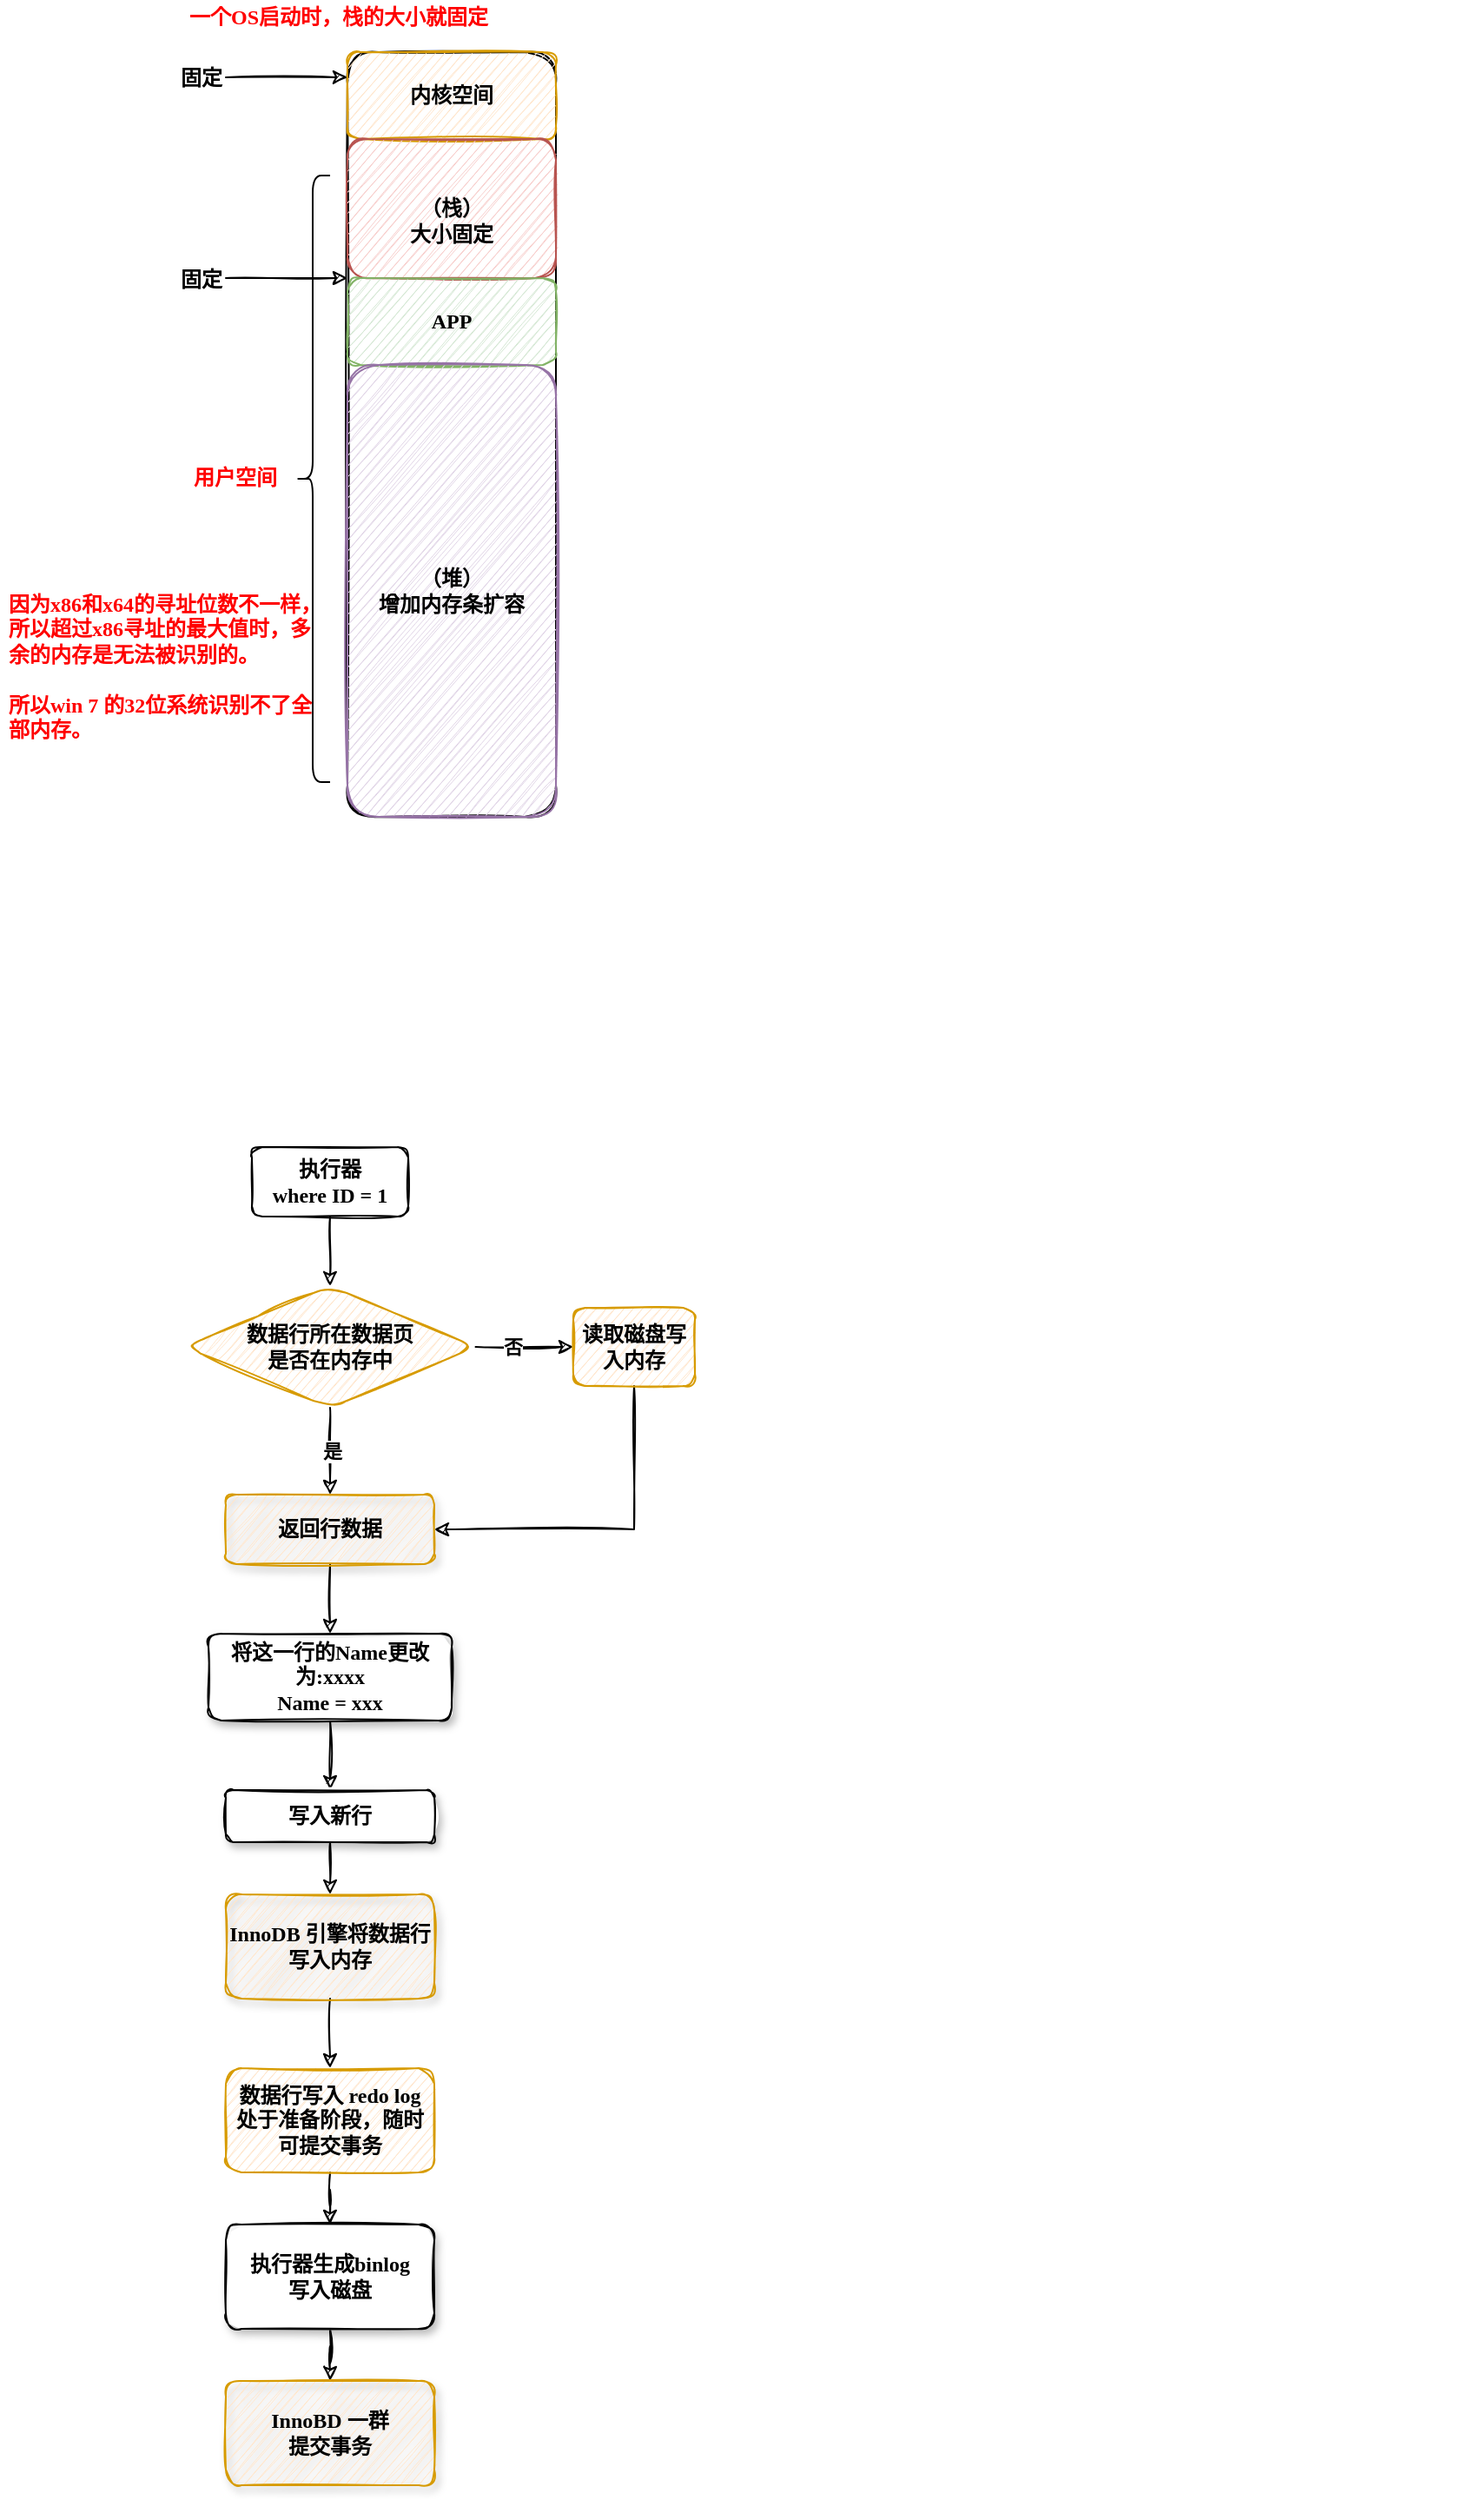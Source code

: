 <mxfile version="20.2.3" type="github">
  <diagram id="U1LVoXLxvBi8Ed-0ENzQ" name="第 1 页">
    <mxGraphModel dx="1422" dy="754" grid="1" gridSize="10" guides="1" tooltips="1" connect="1" arrows="1" fold="1" page="1" pageScale="1" pageWidth="827" pageHeight="1169" math="0" shadow="0">
      <root>
        <mxCell id="0" />
        <mxCell id="1" parent="0" />
        <mxCell id="MNq_9mxY0FYkvYf2XoQl-1" value="" style="rounded=1;whiteSpace=wrap;html=1;sketch=1;fontFamily=Comic Sans MS;fontStyle=1" vertex="1" parent="1">
          <mxGeometry x="290" y="180" width="120" height="440" as="geometry" />
        </mxCell>
        <mxCell id="MNq_9mxY0FYkvYf2XoQl-2" value="内核空间" style="rounded=1;whiteSpace=wrap;html=1;sketch=1;fillColor=#ffe6cc;strokeColor=#d79b00;fontFamily=Comic Sans MS;fontStyle=1" vertex="1" parent="1">
          <mxGeometry x="290" y="180" width="120" height="50" as="geometry" />
        </mxCell>
        <mxCell id="MNq_9mxY0FYkvYf2XoQl-3" value="&lt;br&gt;（栈）&lt;br&gt;大小固定" style="rounded=1;whiteSpace=wrap;html=1;sketch=1;fontFamily=Comic Sans MS;fontStyle=1;fillColor=#f8cecc;strokeColor=#b85450;" vertex="1" parent="1">
          <mxGeometry x="290" y="230" width="120" height="80" as="geometry" />
        </mxCell>
        <mxCell id="MNq_9mxY0FYkvYf2XoQl-4" value="APP" style="rounded=1;whiteSpace=wrap;html=1;sketch=1;fontFamily=Comic Sans MS;fontStyle=1;fillColor=#d5e8d4;strokeColor=#82b366;" vertex="1" parent="1">
          <mxGeometry x="290" y="310" width="120" height="50" as="geometry" />
        </mxCell>
        <mxCell id="MNq_9mxY0FYkvYf2XoQl-5" value="（堆）&lt;br&gt;增加内存条扩容" style="rounded=1;whiteSpace=wrap;html=1;sketch=1;fontFamily=Comic Sans MS;fontStyle=1;fillColor=#e1d5e7;strokeColor=#9673a6;" vertex="1" parent="1">
          <mxGeometry x="290" y="360" width="120" height="260" as="geometry" />
        </mxCell>
        <mxCell id="MNq_9mxY0FYkvYf2XoQl-6" value="" style="shape=image;verticalLabelPosition=bottom;labelBackgroundColor=default;verticalAlign=top;aspect=fixed;imageAspect=0;image=https://pic1.zhimg.com/v2-449604d2b17cfeb9f15354ebb5ca3158_r.jpg;" vertex="1" parent="1">
          <mxGeometry x="414" y="178" width="520" height="442" as="geometry" />
        </mxCell>
        <mxCell id="MNq_9mxY0FYkvYf2XoQl-8" value="" style="endArrow=classic;html=1;rounded=0;sketch=1;fontFamily=Comic Sans MS;fontStyle=1" edge="1" parent="1">
          <mxGeometry width="50" height="50" relative="1" as="geometry">
            <mxPoint x="220" y="310" as="sourcePoint" />
            <mxPoint x="290" y="310" as="targetPoint" />
          </mxGeometry>
        </mxCell>
        <mxCell id="MNq_9mxY0FYkvYf2XoQl-9" value="固定" style="text;html=1;strokeColor=none;fillColor=none;align=center;verticalAlign=middle;whiteSpace=wrap;rounded=0;sketch=1;fontFamily=Comic Sans MS;fontStyle=1" vertex="1" parent="1">
          <mxGeometry x="176" y="296" width="60" height="30" as="geometry" />
        </mxCell>
        <mxCell id="MNq_9mxY0FYkvYf2XoQl-10" value="一个OS启动时，栈的大小就固定" style="text;html=1;strokeColor=none;fillColor=none;align=center;verticalAlign=middle;whiteSpace=wrap;rounded=0;fontStyle=1;fontColor=#FF0000;sketch=1;fontFamily=Comic Sans MS;" vertex="1" parent="1">
          <mxGeometry x="160" y="150" width="250" height="20" as="geometry" />
        </mxCell>
        <mxCell id="MNq_9mxY0FYkvYf2XoQl-11" value="固定" style="text;html=1;strokeColor=none;fillColor=none;align=center;verticalAlign=middle;whiteSpace=wrap;rounded=0;sketch=1;fontFamily=Comic Sans MS;fontStyle=1" vertex="1" parent="1">
          <mxGeometry x="176" y="180" width="60" height="30" as="geometry" />
        </mxCell>
        <mxCell id="MNq_9mxY0FYkvYf2XoQl-12" value="" style="endArrow=classic;html=1;rounded=0;sketch=1;fontFamily=Comic Sans MS;fontStyle=1" edge="1" parent="1">
          <mxGeometry width="50" height="50" relative="1" as="geometry">
            <mxPoint x="220" y="194.5" as="sourcePoint" />
            <mxPoint x="290" y="194.5" as="targetPoint" />
          </mxGeometry>
        </mxCell>
        <mxCell id="MNq_9mxY0FYkvYf2XoQl-13" value="&lt;h1&gt;&lt;br&gt;&lt;/h1&gt;&lt;div&gt;因为x86和x64的寻址位数不一样，所以超过x86寻址的最大值时，多余的内存是无法被识别的。&lt;/div&gt;&lt;div&gt;&lt;br&gt;&lt;/div&gt;&lt;div&gt;所以win 7 的32位系统识别不了全部内存。&lt;/div&gt;" style="text;html=1;strokeColor=none;fillColor=none;spacing=5;spacingTop=-20;whiteSpace=wrap;overflow=hidden;rounded=0;fontFamily=Comic Sans MS;fontColor=#FF0000;fontStyle=1" vertex="1" parent="1">
          <mxGeometry x="90" y="440" width="190" height="150" as="geometry" />
        </mxCell>
        <mxCell id="MNq_9mxY0FYkvYf2XoQl-14" value="" style="shape=curlyBracket;whiteSpace=wrap;html=1;rounded=1;fontFamily=Comic Sans MS;fontColor=#FF0000;" vertex="1" parent="1">
          <mxGeometry x="260" y="251" width="20" height="349" as="geometry" />
        </mxCell>
        <mxCell id="MNq_9mxY0FYkvYf2XoQl-15" value="用户空间" style="text;html=1;align=center;verticalAlign=middle;resizable=0;points=[];autosize=1;strokeColor=none;fillColor=none;fontFamily=Comic Sans MS;fontColor=#FF0000;fontStyle=1" vertex="1" parent="1">
          <mxGeometry x="190" y="410" width="70" height="30" as="geometry" />
        </mxCell>
        <mxCell id="MNq_9mxY0FYkvYf2XoQl-21" style="edgeStyle=orthogonalEdgeStyle;rounded=0;sketch=1;orthogonalLoop=1;jettySize=auto;html=1;exitX=0.5;exitY=1;exitDx=0;exitDy=0;entryX=0.5;entryY=0;entryDx=0;entryDy=0;fontFamily=Comic Sans MS;fontColor=#000000;fontStyle=1" edge="1" parent="1" source="MNq_9mxY0FYkvYf2XoQl-16" target="MNq_9mxY0FYkvYf2XoQl-17">
          <mxGeometry relative="1" as="geometry" />
        </mxCell>
        <mxCell id="MNq_9mxY0FYkvYf2XoQl-16" value="执行器&lt;br&gt;where ID = 1" style="rounded=1;whiteSpace=wrap;html=1;fontFamily=Comic Sans MS;fontColor=#000000;fontStyle=1;shadow=0;sketch=1;" vertex="1" parent="1">
          <mxGeometry x="235" y="810" width="90" height="40" as="geometry" />
        </mxCell>
        <mxCell id="MNq_9mxY0FYkvYf2XoQl-19" style="edgeStyle=orthogonalEdgeStyle;rounded=0;sketch=1;orthogonalLoop=1;jettySize=auto;html=1;exitX=1;exitY=0.5;exitDx=0;exitDy=0;entryX=0;entryY=0.5;entryDx=0;entryDy=0;fontFamily=Comic Sans MS;fontColor=#000000;fontStyle=1" edge="1" parent="1" source="MNq_9mxY0FYkvYf2XoQl-17" target="MNq_9mxY0FYkvYf2XoQl-18">
          <mxGeometry relative="1" as="geometry" />
        </mxCell>
        <mxCell id="MNq_9mxY0FYkvYf2XoQl-20" value="否" style="edgeLabel;html=1;align=center;verticalAlign=middle;resizable=0;points=[];fontFamily=Comic Sans MS;fontColor=#000000;fontStyle=1" vertex="1" connectable="0" parent="MNq_9mxY0FYkvYf2XoQl-19">
          <mxGeometry x="-0.265" relative="1" as="geometry">
            <mxPoint as="offset" />
          </mxGeometry>
        </mxCell>
        <mxCell id="MNq_9mxY0FYkvYf2XoQl-22" value="是" style="edgeStyle=orthogonalEdgeStyle;rounded=0;sketch=1;orthogonalLoop=1;jettySize=auto;html=1;exitX=0.5;exitY=1;exitDx=0;exitDy=0;fontFamily=Comic Sans MS;fontColor=#000000;fontStyle=1" edge="1" parent="1" source="MNq_9mxY0FYkvYf2XoQl-17">
          <mxGeometry relative="1" as="geometry">
            <mxPoint x="280" y="1010" as="targetPoint" />
          </mxGeometry>
        </mxCell>
        <mxCell id="MNq_9mxY0FYkvYf2XoQl-17" value="数据行所在数据页&lt;br&gt;是否在内存中" style="rhombus;whiteSpace=wrap;html=1;fontFamily=Comic Sans MS;fontStyle=1;fillColor=#ffe6cc;strokeColor=#d79b00;shadow=0;sketch=1;rounded=1;" vertex="1" parent="1">
          <mxGeometry x="196.25" y="890" width="167.5" height="70" as="geometry" />
        </mxCell>
        <mxCell id="MNq_9mxY0FYkvYf2XoQl-24" style="edgeStyle=orthogonalEdgeStyle;rounded=0;sketch=1;orthogonalLoop=1;jettySize=auto;html=1;exitX=0.5;exitY=1;exitDx=0;exitDy=0;fontFamily=Comic Sans MS;fontColor=#000000;entryX=1;entryY=0.5;entryDx=0;entryDy=0;fontStyle=1" edge="1" parent="1" source="MNq_9mxY0FYkvYf2XoQl-18" target="MNq_9mxY0FYkvYf2XoQl-23">
          <mxGeometry relative="1" as="geometry">
            <mxPoint x="390" y="1070" as="targetPoint" />
          </mxGeometry>
        </mxCell>
        <mxCell id="MNq_9mxY0FYkvYf2XoQl-18" value="读取磁盘写入内存" style="rounded=1;whiteSpace=wrap;html=1;fontFamily=Comic Sans MS;fontStyle=1;fillColor=#ffe6cc;strokeColor=#d79b00;shadow=0;sketch=1;" vertex="1" parent="1">
          <mxGeometry x="420" y="902.5" width="70" height="45" as="geometry" />
        </mxCell>
        <mxCell id="MNq_9mxY0FYkvYf2XoQl-27" style="edgeStyle=orthogonalEdgeStyle;rounded=0;sketch=1;orthogonalLoop=1;jettySize=auto;html=1;exitX=0.5;exitY=1;exitDx=0;exitDy=0;entryX=0.5;entryY=0;entryDx=0;entryDy=0;fontFamily=Comic Sans MS;fontColor=#000000;fontStyle=1" edge="1" parent="1" source="MNq_9mxY0FYkvYf2XoQl-23" target="MNq_9mxY0FYkvYf2XoQl-25">
          <mxGeometry relative="1" as="geometry" />
        </mxCell>
        <mxCell id="MNq_9mxY0FYkvYf2XoQl-23" value="返回行数据" style="rounded=1;whiteSpace=wrap;html=1;fontFamily=Comic Sans MS;fontStyle=1;fillColor=#ffe6cc;strokeColor=#d79b00;shadow=1;sketch=1;" vertex="1" parent="1">
          <mxGeometry x="220" y="1010" width="120" height="40" as="geometry" />
        </mxCell>
        <mxCell id="MNq_9mxY0FYkvYf2XoQl-29" style="edgeStyle=orthogonalEdgeStyle;rounded=0;sketch=1;orthogonalLoop=1;jettySize=auto;html=1;exitX=0.5;exitY=1;exitDx=0;exitDy=0;entryX=0.5;entryY=0;entryDx=0;entryDy=0;fontFamily=Comic Sans MS;fontColor=#000000;fontStyle=1" edge="1" parent="1" source="MNq_9mxY0FYkvYf2XoQl-25" target="MNq_9mxY0FYkvYf2XoQl-28">
          <mxGeometry relative="1" as="geometry" />
        </mxCell>
        <mxCell id="MNq_9mxY0FYkvYf2XoQl-25" value="将这一行的Name更改为:xxxx&lt;br&gt;Name = xxx" style="rounded=1;whiteSpace=wrap;html=1;fontFamily=Comic Sans MS;fontColor=#000000;fontStyle=1;shadow=1;sketch=1;" vertex="1" parent="1">
          <mxGeometry x="210" y="1090" width="140" height="50" as="geometry" />
        </mxCell>
        <mxCell id="MNq_9mxY0FYkvYf2XoQl-31" style="edgeStyle=orthogonalEdgeStyle;rounded=0;sketch=1;orthogonalLoop=1;jettySize=auto;html=1;exitX=0.5;exitY=1;exitDx=0;exitDy=0;fontFamily=Comic Sans MS;fontColor=#000000;entryX=0.5;entryY=0;entryDx=0;entryDy=0;fontStyle=1" edge="1" parent="1" source="MNq_9mxY0FYkvYf2XoQl-28" target="MNq_9mxY0FYkvYf2XoQl-30">
          <mxGeometry relative="1" as="geometry">
            <mxPoint x="280" y="1230" as="targetPoint" />
          </mxGeometry>
        </mxCell>
        <mxCell id="MNq_9mxY0FYkvYf2XoQl-28" value="写入新行" style="rounded=1;whiteSpace=wrap;html=1;fontFamily=Comic Sans MS;fontColor=#000000;fontStyle=1;shadow=1;sketch=1;" vertex="1" parent="1">
          <mxGeometry x="220" y="1180" width="120" height="30" as="geometry" />
        </mxCell>
        <mxCell id="MNq_9mxY0FYkvYf2XoQl-35" value="" style="edgeStyle=orthogonalEdgeStyle;rounded=0;sketch=1;orthogonalLoop=1;jettySize=auto;html=1;fontFamily=Comic Sans MS;fontColor=#000000;fontStyle=1" edge="1" parent="1" source="MNq_9mxY0FYkvYf2XoQl-30" target="MNq_9mxY0FYkvYf2XoQl-34">
          <mxGeometry relative="1" as="geometry" />
        </mxCell>
        <mxCell id="MNq_9mxY0FYkvYf2XoQl-30" value="InnoDB 引擎将数据行写入内存" style="rounded=1;whiteSpace=wrap;html=1;fontFamily=Comic Sans MS;fontStyle=1;fillColor=#ffe6cc;strokeColor=#d79b00;shadow=1;sketch=1;" vertex="1" parent="1">
          <mxGeometry x="220" y="1240" width="120" height="60" as="geometry" />
        </mxCell>
        <mxCell id="MNq_9mxY0FYkvYf2XoQl-37" value="" style="edgeStyle=orthogonalEdgeStyle;rounded=0;sketch=1;orthogonalLoop=1;jettySize=auto;html=1;fontFamily=Comic Sans MS;fontColor=#000000;fontStyle=1" edge="1" parent="1" source="MNq_9mxY0FYkvYf2XoQl-34" target="MNq_9mxY0FYkvYf2XoQl-36">
          <mxGeometry relative="1" as="geometry" />
        </mxCell>
        <mxCell id="MNq_9mxY0FYkvYf2XoQl-34" value="数据行写入 redo log&lt;br&gt;处于准备阶段，随时可提交事务" style="whiteSpace=wrap;html=1;fontFamily=Comic Sans MS;rounded=1;fontStyle=1;fillColor=#ffe6cc;strokeColor=#d79b00;sketch=1;" vertex="1" parent="1">
          <mxGeometry x="220" y="1340" width="120" height="60" as="geometry" />
        </mxCell>
        <mxCell id="MNq_9mxY0FYkvYf2XoQl-39" value="" style="edgeStyle=orthogonalEdgeStyle;rounded=0;sketch=1;orthogonalLoop=1;jettySize=auto;html=1;fontFamily=Comic Sans MS;fontColor=#000000;fontStyle=1" edge="1" parent="1" source="MNq_9mxY0FYkvYf2XoQl-36" target="MNq_9mxY0FYkvYf2XoQl-38">
          <mxGeometry relative="1" as="geometry" />
        </mxCell>
        <mxCell id="MNq_9mxY0FYkvYf2XoQl-36" value="执行器生成binlog&lt;br&gt;写入磁盘" style="whiteSpace=wrap;html=1;fontFamily=Comic Sans MS;fontColor=#000000;rounded=1;fontStyle=1;shadow=1;sketch=1;" vertex="1" parent="1">
          <mxGeometry x="220" y="1430" width="120" height="60" as="geometry" />
        </mxCell>
        <mxCell id="MNq_9mxY0FYkvYf2XoQl-38" value="InnoBD 一群&lt;br&gt;提交事务" style="whiteSpace=wrap;html=1;fontFamily=Comic Sans MS;rounded=1;fontStyle=1;fillColor=#ffe6cc;strokeColor=#d79b00;shadow=1;sketch=1;" vertex="1" parent="1">
          <mxGeometry x="220" y="1520" width="120" height="60" as="geometry" />
        </mxCell>
      </root>
    </mxGraphModel>
  </diagram>
</mxfile>
